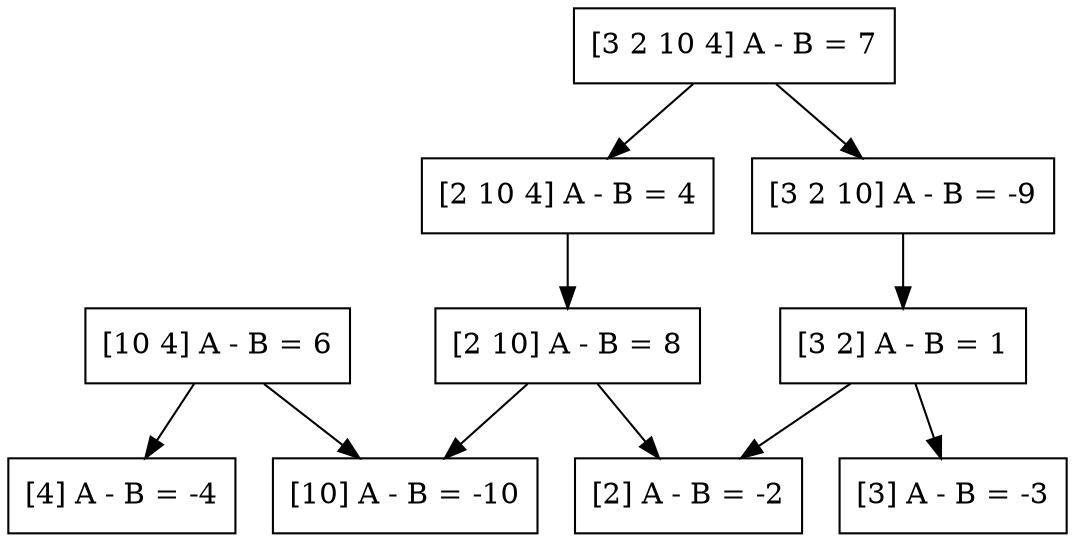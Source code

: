 digraph G {

  d11 [label = "[3] A - B = -3", shape=box];
  d22 [label = "[2] A - B = -2", shape=box];
  d33 [label = "[10] A - B = -10", shape=box];
  d44 [label = "[4] A - B = -4", shape=box];

  d12 [label = "[3 2] A - B = 1", shape=box];
  d23 [label = "[2 10] A - B = 8", shape=box];
  d34 [label = "[10 4] A - B = 6", shape=box];

  d13 [label = "[3 2 10] A - B = -9", shape=box];
  d24 [label = "[2 10 4] A - B = 4", shape=box];

  d14 [label = "[3 2 10 4] A - B = 7", shape=box];

  d14 -> d24; d14 -> d13;

  d24 -> d23;
  d13 -> d12;

  d12 -> d11; d12 -> d22;
  d23 -> d22; d23 -> d33;
  d34 -> d33; d34 -> d44;
}
